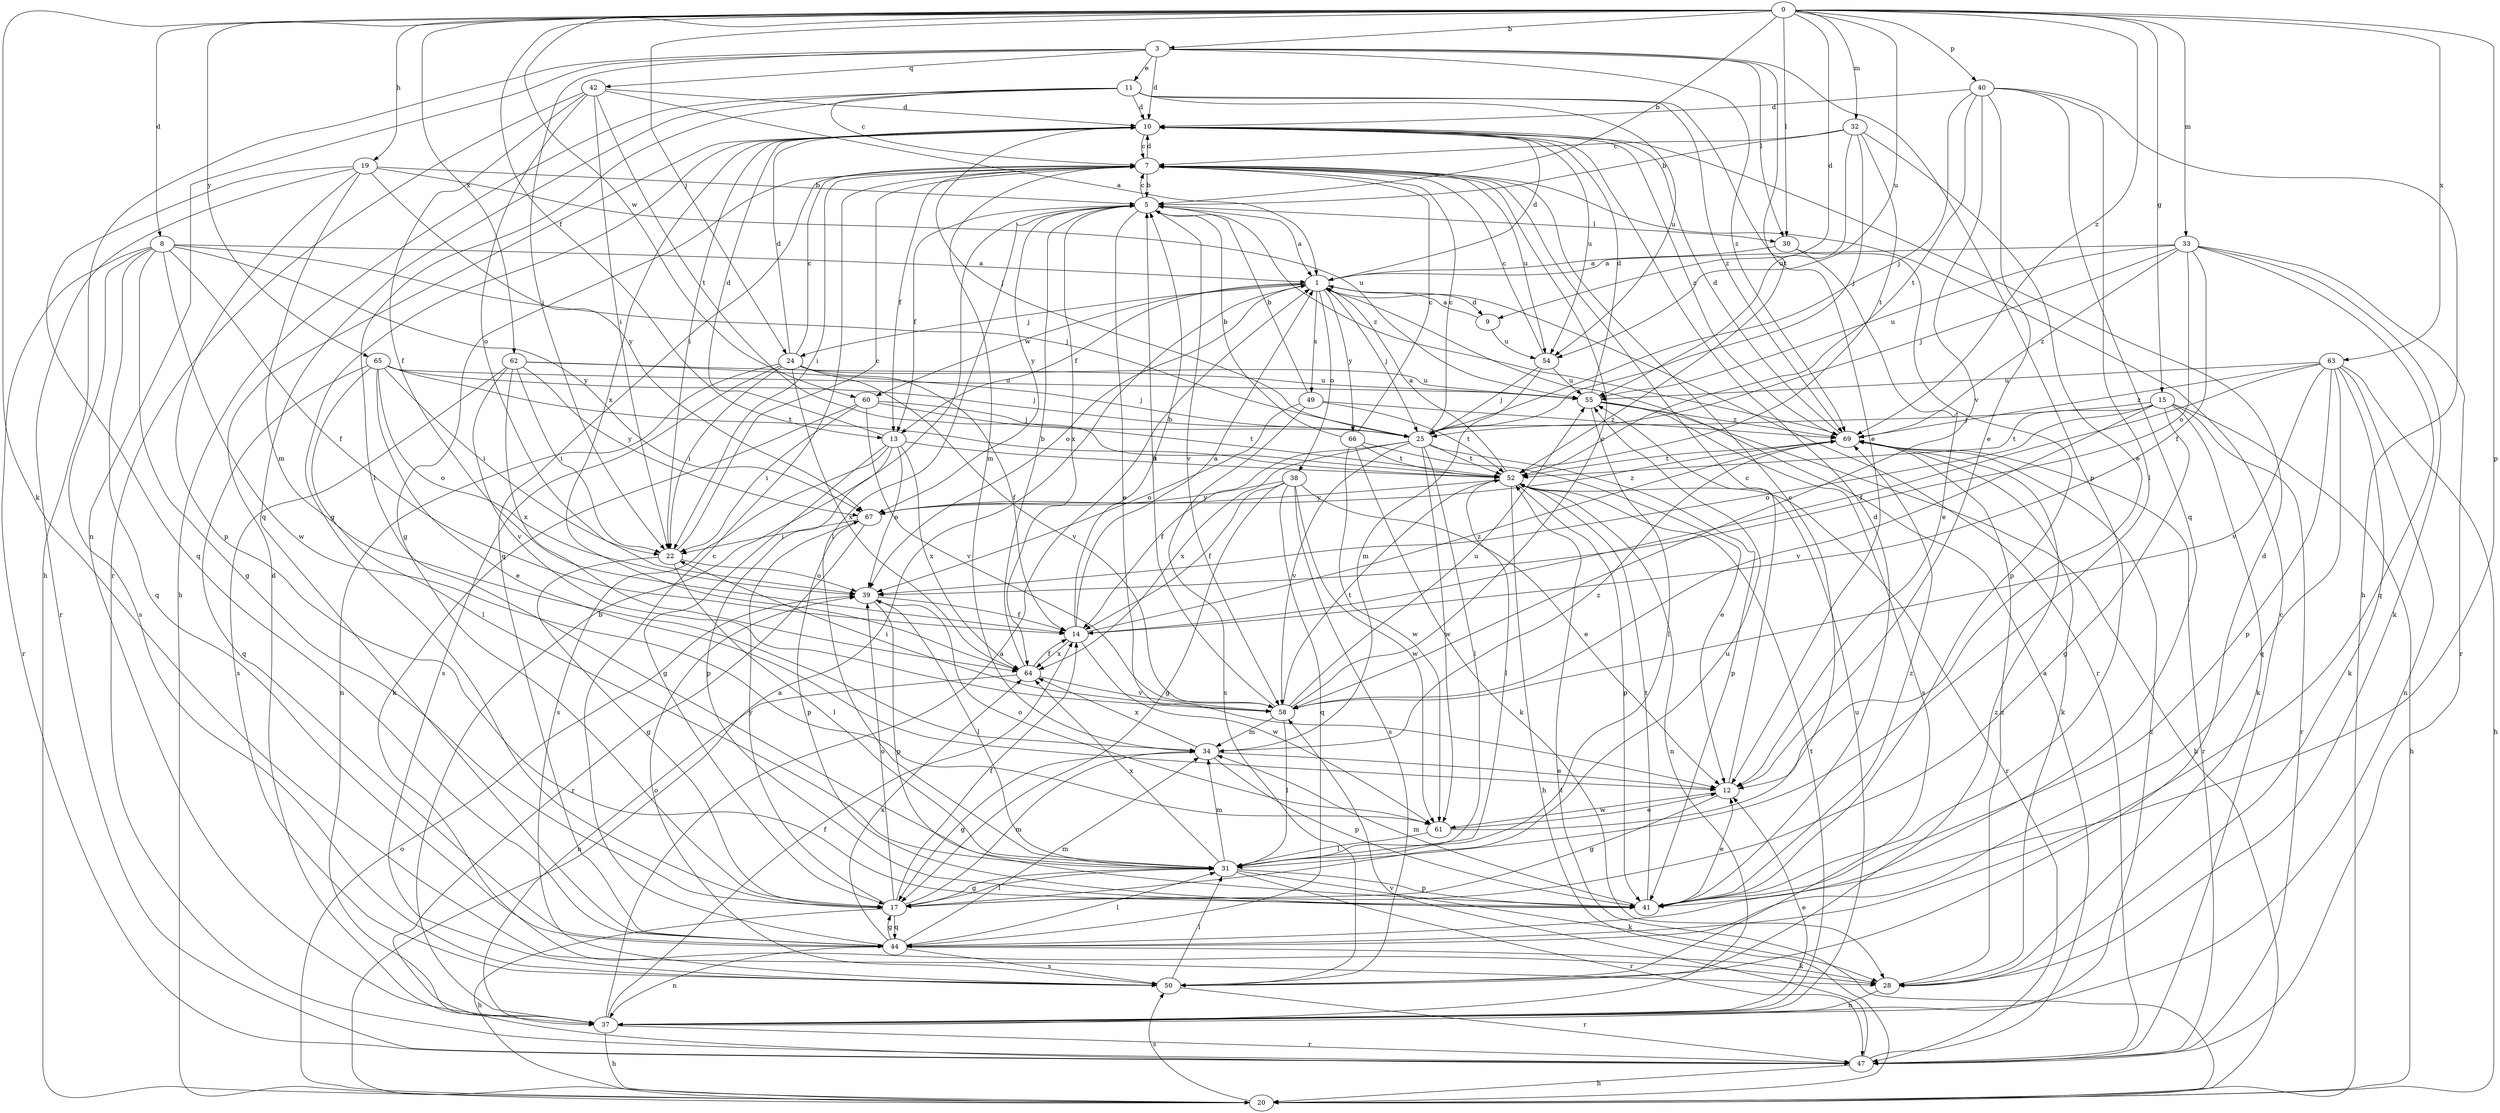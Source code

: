 strict digraph  {
0;
1;
3;
5;
7;
8;
9;
10;
11;
12;
13;
14;
15;
17;
19;
20;
22;
24;
25;
28;
30;
31;
32;
33;
34;
37;
38;
39;
40;
41;
42;
44;
47;
49;
50;
52;
54;
55;
58;
60;
61;
62;
63;
64;
65;
66;
67;
69;
0 -> 3  [label=b];
0 -> 5  [label=b];
0 -> 8  [label=d];
0 -> 9  [label=d];
0 -> 13  [label=f];
0 -> 15  [label=g];
0 -> 19  [label=h];
0 -> 24  [label=j];
0 -> 28  [label=k];
0 -> 30  [label=l];
0 -> 32  [label=m];
0 -> 33  [label=m];
0 -> 40  [label=p];
0 -> 41  [label=p];
0 -> 54  [label=u];
0 -> 60  [label=w];
0 -> 62  [label=x];
0 -> 63  [label=x];
0 -> 65  [label=y];
0 -> 69  [label=z];
1 -> 9  [label=d];
1 -> 10  [label=d];
1 -> 13  [label=f];
1 -> 24  [label=j];
1 -> 25  [label=j];
1 -> 38  [label=o];
1 -> 39  [label=o];
1 -> 47  [label=r];
1 -> 49  [label=s];
1 -> 60  [label=w];
1 -> 66  [label=y];
3 -> 10  [label=d];
3 -> 11  [label=e];
3 -> 20  [label=h];
3 -> 22  [label=i];
3 -> 30  [label=l];
3 -> 37  [label=n];
3 -> 41  [label=p];
3 -> 42  [label=q];
3 -> 52  [label=t];
3 -> 69  [label=z];
5 -> 1  [label=a];
5 -> 7  [label=c];
5 -> 12  [label=e];
5 -> 13  [label=f];
5 -> 30  [label=l];
5 -> 31  [label=l];
5 -> 58  [label=v];
5 -> 64  [label=x];
5 -> 67  [label=y];
5 -> 69  [label=z];
7 -> 5  [label=b];
7 -> 10  [label=d];
7 -> 13  [label=f];
7 -> 17  [label=g];
7 -> 22  [label=i];
7 -> 34  [label=m];
7 -> 44  [label=q];
7 -> 54  [label=u];
8 -> 1  [label=a];
8 -> 14  [label=f];
8 -> 17  [label=g];
8 -> 25  [label=j];
8 -> 44  [label=q];
8 -> 47  [label=r];
8 -> 50  [label=s];
8 -> 61  [label=w];
8 -> 67  [label=y];
9 -> 1  [label=a];
9 -> 54  [label=u];
10 -> 7  [label=c];
10 -> 17  [label=g];
10 -> 22  [label=i];
10 -> 25  [label=j];
10 -> 54  [label=u];
10 -> 64  [label=x];
10 -> 69  [label=z];
11 -> 7  [label=c];
11 -> 10  [label=d];
11 -> 12  [label=e];
11 -> 20  [label=h];
11 -> 31  [label=l];
11 -> 44  [label=q];
11 -> 54  [label=u];
11 -> 69  [label=z];
12 -> 7  [label=c];
12 -> 17  [label=g];
12 -> 61  [label=w];
13 -> 10  [label=d];
13 -> 17  [label=g];
13 -> 39  [label=o];
13 -> 41  [label=p];
13 -> 50  [label=s];
13 -> 52  [label=t];
13 -> 64  [label=x];
14 -> 1  [label=a];
14 -> 5  [label=b];
14 -> 61  [label=w];
14 -> 64  [label=x];
14 -> 69  [label=z];
15 -> 17  [label=g];
15 -> 20  [label=h];
15 -> 25  [label=j];
15 -> 28  [label=k];
15 -> 39  [label=o];
15 -> 47  [label=r];
15 -> 52  [label=t];
15 -> 58  [label=v];
17 -> 14  [label=f];
17 -> 20  [label=h];
17 -> 31  [label=l];
17 -> 34  [label=m];
17 -> 39  [label=o];
17 -> 44  [label=q];
17 -> 55  [label=u];
17 -> 67  [label=y];
19 -> 5  [label=b];
19 -> 34  [label=m];
19 -> 41  [label=p];
19 -> 44  [label=q];
19 -> 47  [label=r];
19 -> 55  [label=u];
19 -> 67  [label=y];
20 -> 1  [label=a];
20 -> 39  [label=o];
20 -> 50  [label=s];
20 -> 52  [label=t];
22 -> 7  [label=c];
22 -> 17  [label=g];
22 -> 31  [label=l];
22 -> 39  [label=o];
24 -> 7  [label=c];
24 -> 10  [label=d];
24 -> 14  [label=f];
24 -> 22  [label=i];
24 -> 37  [label=n];
24 -> 50  [label=s];
24 -> 55  [label=u];
24 -> 58  [label=v];
24 -> 64  [label=x];
25 -> 7  [label=c];
25 -> 14  [label=f];
25 -> 31  [label=l];
25 -> 41  [label=p];
25 -> 52  [label=t];
25 -> 58  [label=v];
25 -> 61  [label=w];
25 -> 64  [label=x];
28 -> 37  [label=n];
28 -> 69  [label=z];
30 -> 1  [label=a];
30 -> 12  [label=e];
30 -> 41  [label=p];
31 -> 17  [label=g];
31 -> 28  [label=k];
31 -> 34  [label=m];
31 -> 41  [label=p];
31 -> 47  [label=r];
31 -> 64  [label=x];
32 -> 5  [label=b];
32 -> 7  [label=c];
32 -> 12  [label=e];
32 -> 25  [label=j];
32 -> 52  [label=t];
32 -> 55  [label=u];
33 -> 1  [label=a];
33 -> 14  [label=f];
33 -> 25  [label=j];
33 -> 28  [label=k];
33 -> 39  [label=o];
33 -> 44  [label=q];
33 -> 47  [label=r];
33 -> 55  [label=u];
33 -> 69  [label=z];
34 -> 12  [label=e];
34 -> 17  [label=g];
34 -> 41  [label=p];
34 -> 64  [label=x];
34 -> 69  [label=z];
37 -> 1  [label=a];
37 -> 5  [label=b];
37 -> 10  [label=d];
37 -> 12  [label=e];
37 -> 14  [label=f];
37 -> 20  [label=h];
37 -> 47  [label=r];
37 -> 52  [label=t];
37 -> 55  [label=u];
37 -> 69  [label=z];
38 -> 12  [label=e];
38 -> 14  [label=f];
38 -> 17  [label=g];
38 -> 44  [label=q];
38 -> 50  [label=s];
38 -> 61  [label=w];
38 -> 67  [label=y];
39 -> 14  [label=f];
39 -> 31  [label=l];
39 -> 41  [label=p];
40 -> 10  [label=d];
40 -> 12  [label=e];
40 -> 20  [label=h];
40 -> 25  [label=j];
40 -> 31  [label=l];
40 -> 44  [label=q];
40 -> 52  [label=t];
40 -> 58  [label=v];
41 -> 10  [label=d];
41 -> 12  [label=e];
41 -> 34  [label=m];
41 -> 52  [label=t];
41 -> 69  [label=z];
42 -> 1  [label=a];
42 -> 10  [label=d];
42 -> 14  [label=f];
42 -> 22  [label=i];
42 -> 39  [label=o];
42 -> 47  [label=r];
42 -> 52  [label=t];
44 -> 7  [label=c];
44 -> 17  [label=g];
44 -> 28  [label=k];
44 -> 31  [label=l];
44 -> 34  [label=m];
44 -> 37  [label=n];
44 -> 50  [label=s];
44 -> 64  [label=x];
47 -> 1  [label=a];
47 -> 7  [label=c];
47 -> 20  [label=h];
47 -> 58  [label=v];
49 -> 5  [label=b];
49 -> 39  [label=o];
49 -> 50  [label=s];
49 -> 52  [label=t];
49 -> 69  [label=z];
50 -> 10  [label=d];
50 -> 31  [label=l];
50 -> 39  [label=o];
50 -> 47  [label=r];
50 -> 69  [label=z];
52 -> 1  [label=a];
52 -> 20  [label=h];
52 -> 31  [label=l];
52 -> 37  [label=n];
52 -> 41  [label=p];
52 -> 47  [label=r];
52 -> 67  [label=y];
54 -> 7  [label=c];
54 -> 25  [label=j];
54 -> 34  [label=m];
54 -> 55  [label=u];
55 -> 10  [label=d];
55 -> 20  [label=h];
55 -> 31  [label=l];
55 -> 50  [label=s];
55 -> 69  [label=z];
58 -> 5  [label=b];
58 -> 7  [label=c];
58 -> 22  [label=i];
58 -> 31  [label=l];
58 -> 34  [label=m];
58 -> 52  [label=t];
58 -> 55  [label=u];
60 -> 22  [label=i];
60 -> 25  [label=j];
60 -> 28  [label=k];
60 -> 52  [label=t];
60 -> 58  [label=v];
61 -> 7  [label=c];
61 -> 12  [label=e];
61 -> 31  [label=l];
61 -> 39  [label=o];
62 -> 22  [label=i];
62 -> 25  [label=j];
62 -> 50  [label=s];
62 -> 55  [label=u];
62 -> 58  [label=v];
62 -> 64  [label=x];
62 -> 67  [label=y];
63 -> 14  [label=f];
63 -> 20  [label=h];
63 -> 28  [label=k];
63 -> 37  [label=n];
63 -> 41  [label=p];
63 -> 44  [label=q];
63 -> 55  [label=u];
63 -> 58  [label=v];
63 -> 69  [label=z];
64 -> 5  [label=b];
64 -> 14  [label=f];
64 -> 37  [label=n];
64 -> 58  [label=v];
65 -> 12  [label=e];
65 -> 22  [label=i];
65 -> 25  [label=j];
65 -> 31  [label=l];
65 -> 39  [label=o];
65 -> 44  [label=q];
65 -> 52  [label=t];
65 -> 55  [label=u];
66 -> 5  [label=b];
66 -> 7  [label=c];
66 -> 12  [label=e];
66 -> 28  [label=k];
66 -> 52  [label=t];
66 -> 61  [label=w];
67 -> 22  [label=i];
67 -> 41  [label=p];
67 -> 47  [label=r];
67 -> 69  [label=z];
69 -> 10  [label=d];
69 -> 28  [label=k];
69 -> 47  [label=r];
69 -> 52  [label=t];
}
